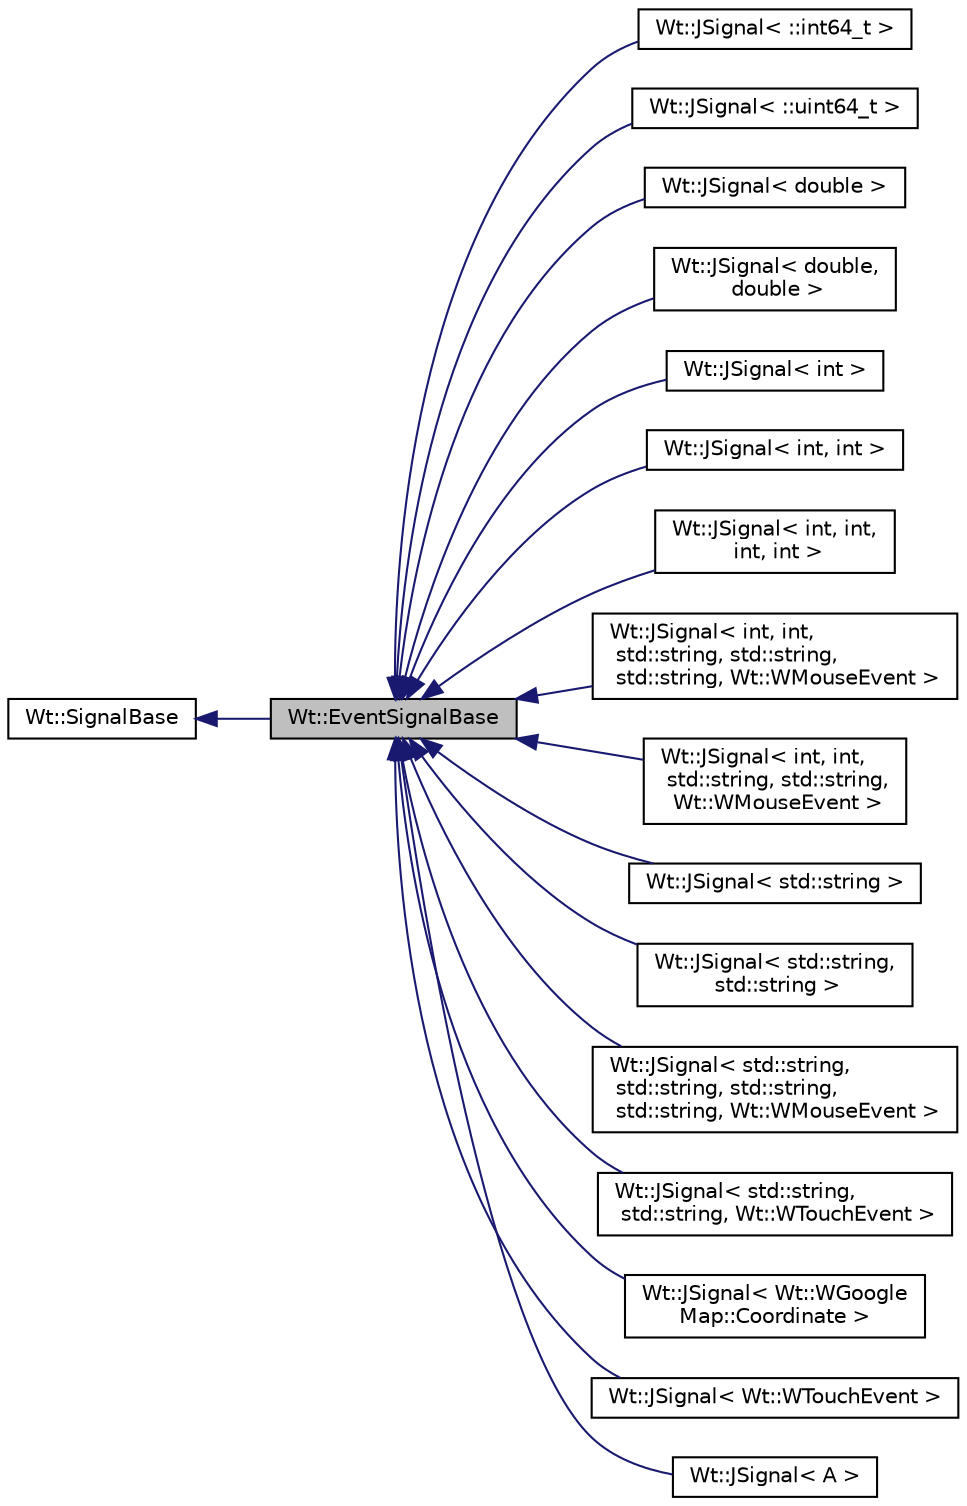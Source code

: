 digraph "Wt::EventSignalBase"
{
 // LATEX_PDF_SIZE
  edge [fontname="Helvetica",fontsize="10",labelfontname="Helvetica",labelfontsize="10"];
  node [fontname="Helvetica",fontsize="10",shape=record];
  rankdir="LR";
  Node1 [label="Wt::EventSignalBase",height=0.2,width=0.4,color="black", fillcolor="grey75", style="filled", fontcolor="black",tooltip="Abstract base class of an event signal."];
  Node2 -> Node1 [dir="back",color="midnightblue",fontsize="10",style="solid"];
  Node2 [label="Wt::SignalBase",height=0.2,width=0.4,color="black", fillcolor="white", style="filled",URL="$classWt_1_1SignalBase.html",tooltip="Abstract base class of a signal."];
  Node1 -> Node3 [dir="back",color="midnightblue",fontsize="10",style="solid"];
  Node3 [label="Wt::JSignal\< ::int64_t \>",height=0.2,width=0.4,color="black", fillcolor="white", style="filled",URL="$classWt_1_1JSignal.html",tooltip=" "];
  Node1 -> Node4 [dir="back",color="midnightblue",fontsize="10",style="solid"];
  Node4 [label="Wt::JSignal\< ::uint64_t \>",height=0.2,width=0.4,color="black", fillcolor="white", style="filled",URL="$classWt_1_1JSignal.html",tooltip=" "];
  Node1 -> Node5 [dir="back",color="midnightblue",fontsize="10",style="solid"];
  Node5 [label="Wt::JSignal\< double \>",height=0.2,width=0.4,color="black", fillcolor="white", style="filled",URL="$classWt_1_1JSignal.html",tooltip=" "];
  Node1 -> Node6 [dir="back",color="midnightblue",fontsize="10",style="solid"];
  Node6 [label="Wt::JSignal\< double,\l double \>",height=0.2,width=0.4,color="black", fillcolor="white", style="filled",URL="$classWt_1_1JSignal.html",tooltip=" "];
  Node1 -> Node7 [dir="back",color="midnightblue",fontsize="10",style="solid"];
  Node7 [label="Wt::JSignal\< int \>",height=0.2,width=0.4,color="black", fillcolor="white", style="filled",URL="$classWt_1_1JSignal.html",tooltip=" "];
  Node1 -> Node8 [dir="back",color="midnightblue",fontsize="10",style="solid"];
  Node8 [label="Wt::JSignal\< int, int \>",height=0.2,width=0.4,color="black", fillcolor="white", style="filled",URL="$classWt_1_1JSignal.html",tooltip=" "];
  Node1 -> Node9 [dir="back",color="midnightblue",fontsize="10",style="solid"];
  Node9 [label="Wt::JSignal\< int, int,\l int, int \>",height=0.2,width=0.4,color="black", fillcolor="white", style="filled",URL="$classWt_1_1JSignal.html",tooltip=" "];
  Node1 -> Node10 [dir="back",color="midnightblue",fontsize="10",style="solid"];
  Node10 [label="Wt::JSignal\< int, int,\l std::string, std::string,\l std::string, Wt::WMouseEvent \>",height=0.2,width=0.4,color="black", fillcolor="white", style="filled",URL="$classWt_1_1JSignal.html",tooltip=" "];
  Node1 -> Node11 [dir="back",color="midnightblue",fontsize="10",style="solid"];
  Node11 [label="Wt::JSignal\< int, int,\l std::string, std::string,\l Wt::WMouseEvent \>",height=0.2,width=0.4,color="black", fillcolor="white", style="filled",URL="$classWt_1_1JSignal.html",tooltip=" "];
  Node1 -> Node12 [dir="back",color="midnightblue",fontsize="10",style="solid"];
  Node12 [label="Wt::JSignal\< std::string \>",height=0.2,width=0.4,color="black", fillcolor="white", style="filled",URL="$classWt_1_1JSignal.html",tooltip=" "];
  Node1 -> Node13 [dir="back",color="midnightblue",fontsize="10",style="solid"];
  Node13 [label="Wt::JSignal\< std::string,\l std::string \>",height=0.2,width=0.4,color="black", fillcolor="white", style="filled",URL="$classWt_1_1JSignal.html",tooltip=" "];
  Node1 -> Node14 [dir="back",color="midnightblue",fontsize="10",style="solid"];
  Node14 [label="Wt::JSignal\< std::string,\l std::string, std::string,\l std::string, Wt::WMouseEvent \>",height=0.2,width=0.4,color="black", fillcolor="white", style="filled",URL="$classWt_1_1JSignal.html",tooltip=" "];
  Node1 -> Node15 [dir="back",color="midnightblue",fontsize="10",style="solid"];
  Node15 [label="Wt::JSignal\< std::string,\l std::string, Wt::WTouchEvent \>",height=0.2,width=0.4,color="black", fillcolor="white", style="filled",URL="$classWt_1_1JSignal.html",tooltip=" "];
  Node1 -> Node16 [dir="back",color="midnightblue",fontsize="10",style="solid"];
  Node16 [label="Wt::JSignal\< Wt::WGoogle\lMap::Coordinate \>",height=0.2,width=0.4,color="black", fillcolor="white", style="filled",URL="$classWt_1_1JSignal.html",tooltip=" "];
  Node1 -> Node17 [dir="back",color="midnightblue",fontsize="10",style="solid"];
  Node17 [label="Wt::JSignal\< Wt::WTouchEvent \>",height=0.2,width=0.4,color="black", fillcolor="white", style="filled",URL="$classWt_1_1JSignal.html",tooltip=" "];
  Node1 -> Node18 [dir="back",color="midnightblue",fontsize="10",style="solid"];
  Node18 [label="Wt::JSignal\< A \>",height=0.2,width=0.4,color="black", fillcolor="white", style="filled",URL="$classWt_1_1JSignal.html",tooltip="A signal to relay JavaScript to C++ calls."];
}
